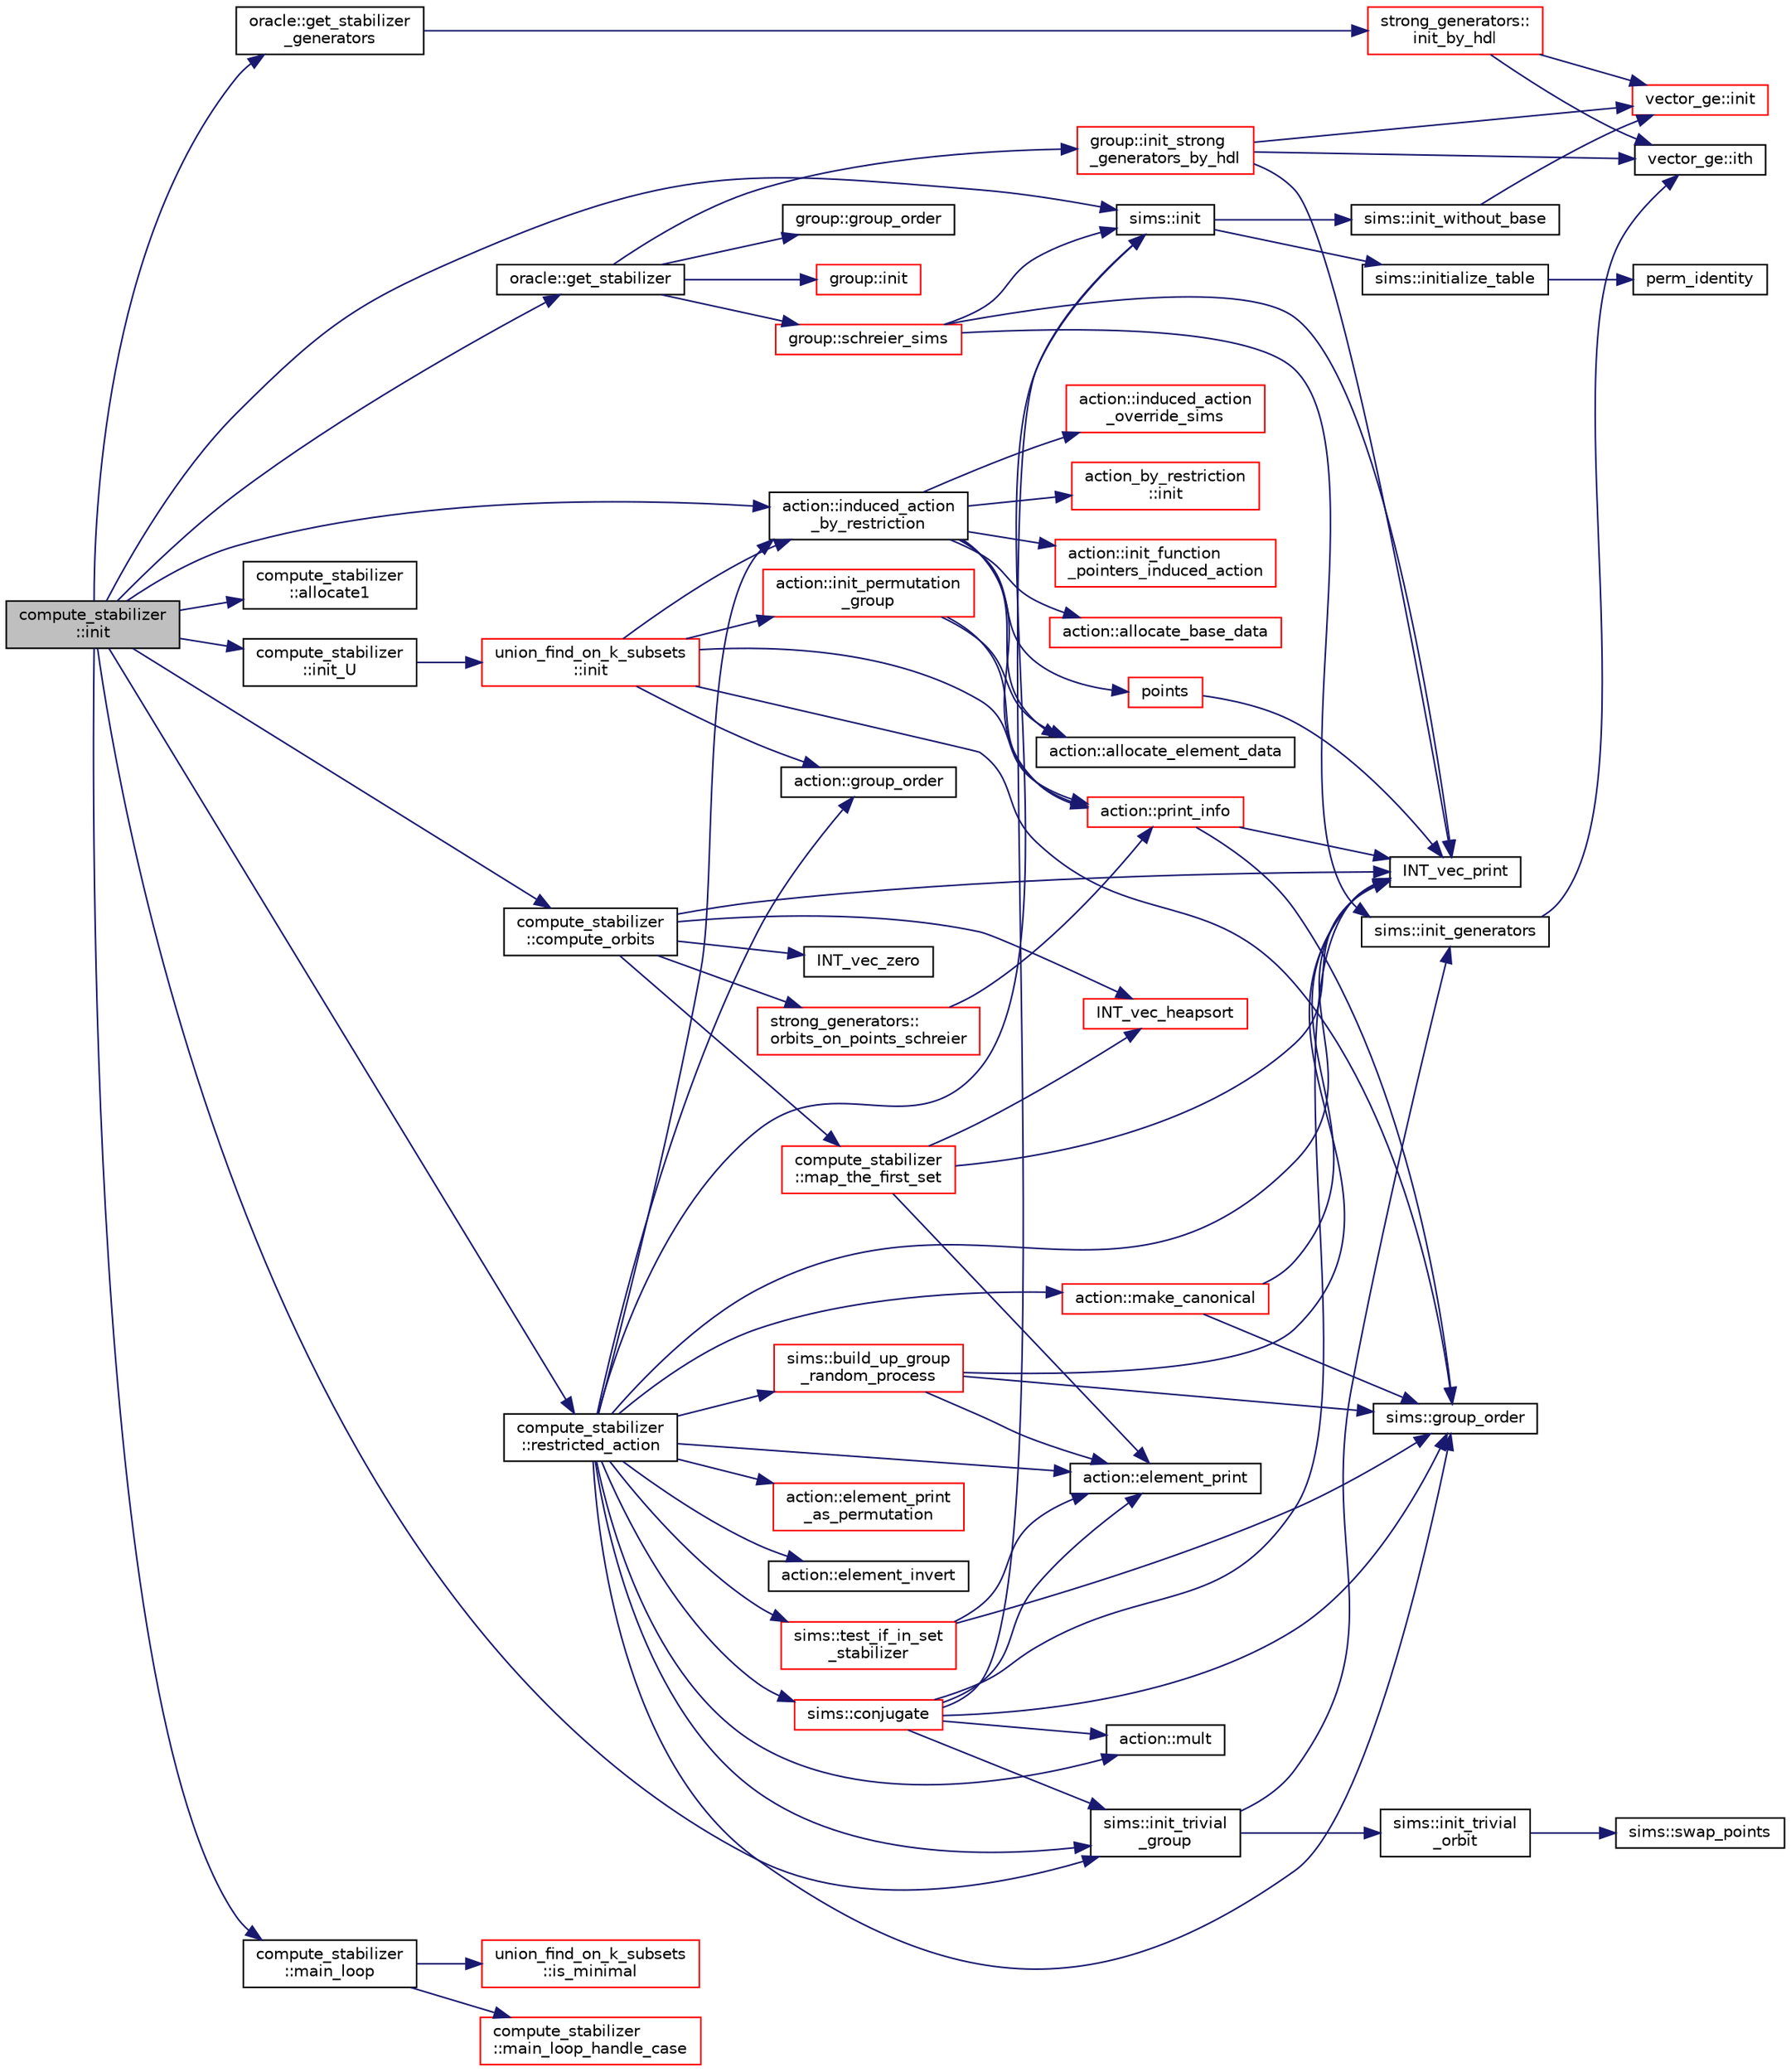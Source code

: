digraph "compute_stabilizer::init"
{
  edge [fontname="Helvetica",fontsize="10",labelfontname="Helvetica",labelfontsize="10"];
  node [fontname="Helvetica",fontsize="10",shape=record];
  rankdir="LR";
  Node231 [label="compute_stabilizer\l::init",height=0.2,width=0.4,color="black", fillcolor="grey75", style="filled", fontcolor="black"];
  Node231 -> Node232 [color="midnightblue",fontsize="10",style="solid",fontname="Helvetica"];
  Node232 [label="sims::init",height=0.2,width=0.4,color="black", fillcolor="white", style="filled",URL="$d9/df3/classsims.html#a02eb61ed14f75cfe4dc0770142c1bff0"];
  Node232 -> Node233 [color="midnightblue",fontsize="10",style="solid",fontname="Helvetica"];
  Node233 [label="sims::init_without_base",height=0.2,width=0.4,color="black", fillcolor="white", style="filled",URL="$d9/df3/classsims.html#a1010f2dc330b7c5ae10128c0b7dcbefd"];
  Node233 -> Node234 [color="midnightblue",fontsize="10",style="solid",fontname="Helvetica"];
  Node234 [label="vector_ge::init",height=0.2,width=0.4,color="red", fillcolor="white", style="filled",URL="$d4/d6e/classvector__ge.html#afe1d6befd1f1501e6be34afbaa9d30a8"];
  Node232 -> Node236 [color="midnightblue",fontsize="10",style="solid",fontname="Helvetica"];
  Node236 [label="sims::initialize_table",height=0.2,width=0.4,color="black", fillcolor="white", style="filled",URL="$d9/df3/classsims.html#abe36dd0812bde20447f5aaa8384596a7"];
  Node236 -> Node237 [color="midnightblue",fontsize="10",style="solid",fontname="Helvetica"];
  Node237 [label="perm_identity",height=0.2,width=0.4,color="black", fillcolor="white", style="filled",URL="$d2/d7c/combinatorics_8_c.html#aebc54d3f9c31f253ae53e3eb3b386208"];
  Node231 -> Node238 [color="midnightblue",fontsize="10",style="solid",fontname="Helvetica"];
  Node238 [label="sims::init_trivial\l_group",height=0.2,width=0.4,color="black", fillcolor="white", style="filled",URL="$d9/df3/classsims.html#a6a55a0a4e5124654f999933fd635334a"];
  Node238 -> Node239 [color="midnightblue",fontsize="10",style="solid",fontname="Helvetica"];
  Node239 [label="sims::init_generators",height=0.2,width=0.4,color="black", fillcolor="white", style="filled",URL="$d9/df3/classsims.html#aa2a7908389727bdfa05d034e8d53a818"];
  Node239 -> Node240 [color="midnightblue",fontsize="10",style="solid",fontname="Helvetica"];
  Node240 [label="vector_ge::ith",height=0.2,width=0.4,color="black", fillcolor="white", style="filled",URL="$d4/d6e/classvector__ge.html#a1ff002e8b746a9beb119d57dcd4a15ff"];
  Node238 -> Node241 [color="midnightblue",fontsize="10",style="solid",fontname="Helvetica"];
  Node241 [label="sims::init_trivial\l_orbit",height=0.2,width=0.4,color="black", fillcolor="white", style="filled",URL="$d9/df3/classsims.html#ac55702550a4671a721f78345dd9bff70"];
  Node241 -> Node242 [color="midnightblue",fontsize="10",style="solid",fontname="Helvetica"];
  Node242 [label="sims::swap_points",height=0.2,width=0.4,color="black", fillcolor="white", style="filled",URL="$d9/df3/classsims.html#a3443b4bbfb5573864c29b627562819d2"];
  Node231 -> Node243 [color="midnightblue",fontsize="10",style="solid",fontname="Helvetica"];
  Node243 [label="compute_stabilizer\l::init_U",height=0.2,width=0.4,color="black", fillcolor="white", style="filled",URL="$d8/d30/classcompute__stabilizer.html#a00de428b9934e9a55157eff6c43d64d0"];
  Node243 -> Node244 [color="midnightblue",fontsize="10",style="solid",fontname="Helvetica"];
  Node244 [label="union_find_on_k_subsets\l::init",height=0.2,width=0.4,color="red", fillcolor="white", style="filled",URL="$d3/d1b/classunion__find__on__k__subsets.html#aad0de310a8e8df1ff78ee2eaf3ec1e54"];
  Node244 -> Node245 [color="midnightblue",fontsize="10",style="solid",fontname="Helvetica"];
  Node245 [label="action::induced_action\l_by_restriction",height=0.2,width=0.4,color="black", fillcolor="white", style="filled",URL="$d2/d86/classaction.html#a37c21f74a97c921d882a308370c06357"];
  Node245 -> Node246 [color="midnightblue",fontsize="10",style="solid",fontname="Helvetica"];
  Node246 [label="action::print_info",height=0.2,width=0.4,color="red", fillcolor="white", style="filled",URL="$d2/d86/classaction.html#a6f89e493e5c5a32e5c3b8963d438ce86"];
  Node246 -> Node249 [color="midnightblue",fontsize="10",style="solid",fontname="Helvetica"];
  Node249 [label="INT_vec_print",height=0.2,width=0.4,color="black", fillcolor="white", style="filled",URL="$df/dbf/sajeeb_8_c.html#a79a5901af0b47dd0d694109543c027fe"];
  Node246 -> Node250 [color="midnightblue",fontsize="10",style="solid",fontname="Helvetica"];
  Node250 [label="sims::group_order",height=0.2,width=0.4,color="black", fillcolor="white", style="filled",URL="$d9/df3/classsims.html#aa442445175656570fa35febbe790efad"];
  Node245 -> Node251 [color="midnightblue",fontsize="10",style="solid",fontname="Helvetica"];
  Node251 [label="action_by_restriction\l::init",height=0.2,width=0.4,color="red", fillcolor="white", style="filled",URL="$d1/d7e/classaction__by__restriction.html#af98e88c513afe51527082f11aac571f8"];
  Node245 -> Node256 [color="midnightblue",fontsize="10",style="solid",fontname="Helvetica"];
  Node256 [label="points",height=0.2,width=0.4,color="red", fillcolor="white", style="filled",URL="$d7/d83/points_8_c.html#a8a498513b4415e1a4628a70fb6b26817"];
  Node256 -> Node249 [color="midnightblue",fontsize="10",style="solid",fontname="Helvetica"];
  Node245 -> Node263 [color="midnightblue",fontsize="10",style="solid",fontname="Helvetica"];
  Node263 [label="action::init_function\l_pointers_induced_action",height=0.2,width=0.4,color="red", fillcolor="white", style="filled",URL="$d2/d86/classaction.html#a3b9287d084b24f7a3b9532a7589c58de"];
  Node245 -> Node714 [color="midnightblue",fontsize="10",style="solid",fontname="Helvetica"];
  Node714 [label="action::allocate_base_data",height=0.2,width=0.4,color="red", fillcolor="white", style="filled",URL="$d2/d86/classaction.html#a345fa8dfbb60c8a100ab4dd80a966b1b"];
  Node245 -> Node717 [color="midnightblue",fontsize="10",style="solid",fontname="Helvetica"];
  Node717 [label="action::allocate_element_data",height=0.2,width=0.4,color="black", fillcolor="white", style="filled",URL="$d2/d86/classaction.html#adc5f98db8315bfd17fcd2fbb437d8f60"];
  Node245 -> Node718 [color="midnightblue",fontsize="10",style="solid",fontname="Helvetica"];
  Node718 [label="action::induced_action\l_override_sims",height=0.2,width=0.4,color="red", fillcolor="white", style="filled",URL="$d2/d86/classaction.html#ac8cc7d4543f6ef75a04777bd82ca244b"];
  Node244 -> Node720 [color="midnightblue",fontsize="10",style="solid",fontname="Helvetica"];
  Node720 [label="action::group_order",height=0.2,width=0.4,color="black", fillcolor="white", style="filled",URL="$d2/d86/classaction.html#ad1f69adb27041311d2e7be96e39388d4"];
  Node244 -> Node250 [color="midnightblue",fontsize="10",style="solid",fontname="Helvetica"];
  Node244 -> Node726 [color="midnightblue",fontsize="10",style="solid",fontname="Helvetica"];
  Node726 [label="action::init_permutation\l_group",height=0.2,width=0.4,color="red", fillcolor="white", style="filled",URL="$d2/d86/classaction.html#a339bbfc596572ec88071c5f5e0ce3f41"];
  Node726 -> Node717 [color="midnightblue",fontsize="10",style="solid",fontname="Helvetica"];
  Node726 -> Node246 [color="midnightblue",fontsize="10",style="solid",fontname="Helvetica"];
  Node244 -> Node246 [color="midnightblue",fontsize="10",style="solid",fontname="Helvetica"];
  Node231 -> Node245 [color="midnightblue",fontsize="10",style="solid",fontname="Helvetica"];
  Node231 -> Node775 [color="midnightblue",fontsize="10",style="solid",fontname="Helvetica"];
  Node775 [label="compute_stabilizer\l::allocate1",height=0.2,width=0.4,color="black", fillcolor="white", style="filled",URL="$d8/d30/classcompute__stabilizer.html#a50f0f1f0213537c29e05d00e98268c1c"];
  Node231 -> Node776 [color="midnightblue",fontsize="10",style="solid",fontname="Helvetica"];
  Node776 [label="oracle::get_stabilizer",height=0.2,width=0.4,color="black", fillcolor="white", style="filled",URL="$d7/da7/classoracle.html#a66344906577c7688e2e5f3d0c5748d2c"];
  Node776 -> Node777 [color="midnightblue",fontsize="10",style="solid",fontname="Helvetica"];
  Node777 [label="group::init",height=0.2,width=0.4,color="red", fillcolor="white", style="filled",URL="$d1/db7/classgroup.html#a9f5de0500658e265332c7f62c0d3962d"];
  Node776 -> Node779 [color="midnightblue",fontsize="10",style="solid",fontname="Helvetica"];
  Node779 [label="group::init_strong\l_generators_by_hdl",height=0.2,width=0.4,color="red", fillcolor="white", style="filled",URL="$d1/db7/classgroup.html#a65100d600cfb0955dae3582a2d6a2532"];
  Node779 -> Node249 [color="midnightblue",fontsize="10",style="solid",fontname="Helvetica"];
  Node779 -> Node234 [color="midnightblue",fontsize="10",style="solid",fontname="Helvetica"];
  Node779 -> Node240 [color="midnightblue",fontsize="10",style="solid",fontname="Helvetica"];
  Node776 -> Node781 [color="midnightblue",fontsize="10",style="solid",fontname="Helvetica"];
  Node781 [label="group::schreier_sims",height=0.2,width=0.4,color="red", fillcolor="white", style="filled",URL="$d1/db7/classgroup.html#a224ed784f302897ca0c0e578446afa08"];
  Node781 -> Node232 [color="midnightblue",fontsize="10",style="solid",fontname="Helvetica"];
  Node781 -> Node239 [color="midnightblue",fontsize="10",style="solid",fontname="Helvetica"];
  Node781 -> Node249 [color="midnightblue",fontsize="10",style="solid",fontname="Helvetica"];
  Node776 -> Node788 [color="midnightblue",fontsize="10",style="solid",fontname="Helvetica"];
  Node788 [label="group::group_order",height=0.2,width=0.4,color="black", fillcolor="white", style="filled",URL="$d1/db7/classgroup.html#a2d70bcf6a1495e7fb8e16ba7dfadb725"];
  Node231 -> Node789 [color="midnightblue",fontsize="10",style="solid",fontname="Helvetica"];
  Node789 [label="oracle::get_stabilizer\l_generators",height=0.2,width=0.4,color="black", fillcolor="white", style="filled",URL="$d7/da7/classoracle.html#a55d6b99a05f74278f7cb0e9d9761da24"];
  Node789 -> Node790 [color="midnightblue",fontsize="10",style="solid",fontname="Helvetica"];
  Node790 [label="strong_generators::\linit_by_hdl",height=0.2,width=0.4,color="red", fillcolor="white", style="filled",URL="$dc/d09/classstrong__generators.html#abe6e1f35365f6d69d230bf0869c32596"];
  Node790 -> Node234 [color="midnightblue",fontsize="10",style="solid",fontname="Helvetica"];
  Node790 -> Node240 [color="midnightblue",fontsize="10",style="solid",fontname="Helvetica"];
  Node231 -> Node792 [color="midnightblue",fontsize="10",style="solid",fontname="Helvetica"];
  Node792 [label="compute_stabilizer\l::compute_orbits",height=0.2,width=0.4,color="black", fillcolor="white", style="filled",URL="$d8/d30/classcompute__stabilizer.html#ad79e5030c333022ae2a12562459a8948"];
  Node792 -> Node793 [color="midnightblue",fontsize="10",style="solid",fontname="Helvetica"];
  Node793 [label="strong_generators::\lorbits_on_points_schreier",height=0.2,width=0.4,color="red", fillcolor="white", style="filled",URL="$dc/d09/classstrong__generators.html#adf3f35989ff7ac9fdbcf0a4e241eef9f"];
  Node793 -> Node246 [color="midnightblue",fontsize="10",style="solid",fontname="Helvetica"];
  Node792 -> Node338 [color="midnightblue",fontsize="10",style="solid",fontname="Helvetica"];
  Node338 [label="INT_vec_zero",height=0.2,width=0.4,color="black", fillcolor="white", style="filled",URL="$df/dbf/sajeeb_8_c.html#aa8c9c7977203577026080f546fe4980f"];
  Node792 -> Node819 [color="midnightblue",fontsize="10",style="solid",fontname="Helvetica"];
  Node819 [label="compute_stabilizer\l::map_the_first_set",height=0.2,width=0.4,color="red", fillcolor="white", style="filled",URL="$d8/d30/classcompute__stabilizer.html#aa6e4fadcc19cb8277fadb010f945f169"];
  Node819 -> Node618 [color="midnightblue",fontsize="10",style="solid",fontname="Helvetica"];
  Node618 [label="INT_vec_heapsort",height=0.2,width=0.4,color="red", fillcolor="white", style="filled",URL="$d5/de2/foundations_2data__structures_2data__structures_8h.html#a3590ad9987f801fbfc94634300182f39"];
  Node819 -> Node249 [color="midnightblue",fontsize="10",style="solid",fontname="Helvetica"];
  Node819 -> Node286 [color="midnightblue",fontsize="10",style="solid",fontname="Helvetica"];
  Node286 [label="action::element_print",height=0.2,width=0.4,color="black", fillcolor="white", style="filled",URL="$d2/d86/classaction.html#ae38c3ef3c1125213733d63c6fc3c40cd"];
  Node792 -> Node249 [color="midnightblue",fontsize="10",style="solid",fontname="Helvetica"];
  Node792 -> Node618 [color="midnightblue",fontsize="10",style="solid",fontname="Helvetica"];
  Node231 -> Node835 [color="midnightblue",fontsize="10",style="solid",fontname="Helvetica"];
  Node835 [label="compute_stabilizer\l::restricted_action",height=0.2,width=0.4,color="black", fillcolor="white", style="filled",URL="$d8/d30/classcompute__stabilizer.html#a895df470da0ac14f812c3c4b6f2280b9"];
  Node835 -> Node245 [color="midnightblue",fontsize="10",style="solid",fontname="Helvetica"];
  Node835 -> Node720 [color="midnightblue",fontsize="10",style="solid",fontname="Helvetica"];
  Node835 -> Node250 [color="midnightblue",fontsize="10",style="solid",fontname="Helvetica"];
  Node835 -> Node232 [color="midnightblue",fontsize="10",style="solid",fontname="Helvetica"];
  Node835 -> Node238 [color="midnightblue",fontsize="10",style="solid",fontname="Helvetica"];
  Node835 -> Node836 [color="midnightblue",fontsize="10",style="solid",fontname="Helvetica"];
  Node836 [label="sims::conjugate",height=0.2,width=0.4,color="red", fillcolor="white", style="filled",URL="$d9/df3/classsims.html#ae5fdcadcb51929b4f5c02347384d8b8d"];
  Node836 -> Node232 [color="midnightblue",fontsize="10",style="solid",fontname="Helvetica"];
  Node836 -> Node238 [color="midnightblue",fontsize="10",style="solid",fontname="Helvetica"];
  Node836 -> Node250 [color="midnightblue",fontsize="10",style="solid",fontname="Helvetica"];
  Node836 -> Node286 [color="midnightblue",fontsize="10",style="solid",fontname="Helvetica"];
  Node836 -> Node249 [color="midnightblue",fontsize="10",style="solid",fontname="Helvetica"];
  Node836 -> Node847 [color="midnightblue",fontsize="10",style="solid",fontname="Helvetica"];
  Node847 [label="action::mult",height=0.2,width=0.4,color="black", fillcolor="white", style="filled",URL="$d2/d86/classaction.html#a97d41015c3985091d0f4cd34e0180ea7"];
  Node835 -> Node856 [color="midnightblue",fontsize="10",style="solid",fontname="Helvetica"];
  Node856 [label="sims::build_up_group\l_random_process",height=0.2,width=0.4,color="red", fillcolor="white", style="filled",URL="$d9/df3/classsims.html#afde54d656304b5a92459615f2690ea64"];
  Node856 -> Node250 [color="midnightblue",fontsize="10",style="solid",fontname="Helvetica"];
  Node856 -> Node249 [color="midnightblue",fontsize="10",style="solid",fontname="Helvetica"];
  Node856 -> Node286 [color="midnightblue",fontsize="10",style="solid",fontname="Helvetica"];
  Node835 -> Node870 [color="midnightblue",fontsize="10",style="solid",fontname="Helvetica"];
  Node870 [label="sims::test_if_in_set\l_stabilizer",height=0.2,width=0.4,color="red", fillcolor="white", style="filled",URL="$d9/df3/classsims.html#abe588043fe8f4e073169e80ad696b3ea"];
  Node870 -> Node250 [color="midnightblue",fontsize="10",style="solid",fontname="Helvetica"];
  Node870 -> Node286 [color="midnightblue",fontsize="10",style="solid",fontname="Helvetica"];
  Node835 -> Node873 [color="midnightblue",fontsize="10",style="solid",fontname="Helvetica"];
  Node873 [label="action::make_canonical",height=0.2,width=0.4,color="red", fillcolor="white", style="filled",URL="$d2/d86/classaction.html#ae20ff0b8d092d2eddf9b661fb8821fd2"];
  Node873 -> Node249 [color="midnightblue",fontsize="10",style="solid",fontname="Helvetica"];
  Node873 -> Node250 [color="midnightblue",fontsize="10",style="solid",fontname="Helvetica"];
  Node835 -> Node249 [color="midnightblue",fontsize="10",style="solid",fontname="Helvetica"];
  Node835 -> Node286 [color="midnightblue",fontsize="10",style="solid",fontname="Helvetica"];
  Node835 -> Node610 [color="midnightblue",fontsize="10",style="solid",fontname="Helvetica"];
  Node610 [label="action::element_print\l_as_permutation",height=0.2,width=0.4,color="red", fillcolor="white", style="filled",URL="$d2/d86/classaction.html#a2975618a8203187b688a67c947150bb8"];
  Node835 -> Node847 [color="midnightblue",fontsize="10",style="solid",fontname="Helvetica"];
  Node835 -> Node288 [color="midnightblue",fontsize="10",style="solid",fontname="Helvetica"];
  Node288 [label="action::element_invert",height=0.2,width=0.4,color="black", fillcolor="white", style="filled",URL="$d2/d86/classaction.html#aa4bd01e338497714586636751fcef436"];
  Node231 -> Node881 [color="midnightblue",fontsize="10",style="solid",fontname="Helvetica"];
  Node881 [label="compute_stabilizer\l::main_loop",height=0.2,width=0.4,color="black", fillcolor="white", style="filled",URL="$d8/d30/classcompute__stabilizer.html#ae8615a28e0494704450689b6ea0b7ca2"];
  Node881 -> Node882 [color="midnightblue",fontsize="10",style="solid",fontname="Helvetica"];
  Node882 [label="union_find_on_k_subsets\l::is_minimal",height=0.2,width=0.4,color="red", fillcolor="white", style="filled",URL="$d3/d1b/classunion__find__on__k__subsets.html#aaccc96b763e0af9bf15d24705ea0f3f1"];
  Node881 -> Node884 [color="midnightblue",fontsize="10",style="solid",fontname="Helvetica"];
  Node884 [label="compute_stabilizer\l::main_loop_handle_case",height=0.2,width=0.4,color="red", fillcolor="white", style="filled",URL="$d8/d30/classcompute__stabilizer.html#a040fb5c6ad50133c5a16a35ed5b2ecc4"];
}

